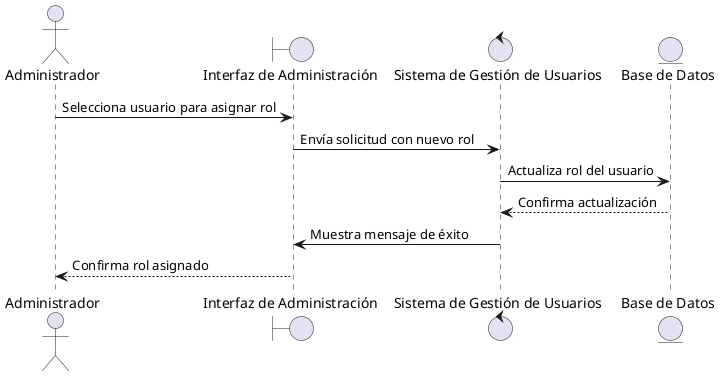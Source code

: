 @startuml 'Asignar Roles de Usuario'
actor Administrador
boundary "Interfaz de Administración" as UI
control "Sistema de Gestión de Usuarios" as SGU
entity "Base de Datos" as DB

Administrador -> UI : Selecciona usuario para asignar rol
UI -> SGU : Envía solicitud con nuevo rol
SGU -> DB : Actualiza rol del usuario
DB --> SGU : Confirma actualización
SGU -> UI : Muestra mensaje de éxito
UI --> Administrador : Confirma rol asignado
@enduml
